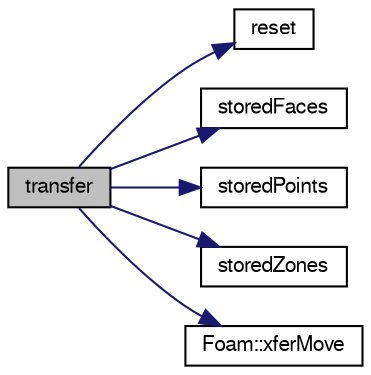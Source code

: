 digraph "transfer"
{
  bgcolor="transparent";
  edge [fontname="FreeSans",fontsize="10",labelfontname="FreeSans",labelfontsize="10"];
  node [fontname="FreeSans",fontsize="10",shape=record];
  rankdir="LR";
  Node1 [label="transfer",height=0.2,width=0.4,color="black", fillcolor="grey75", style="filled" fontcolor="black"];
  Node1 -> Node2 [color="midnightblue",fontsize="10",style="solid",fontname="FreeSans"];
  Node2 [label="reset",height=0.2,width=0.4,color="black",URL="$a04077.html#a1383acf87f03989d9a655a415d499403"];
  Node1 -> Node3 [color="midnightblue",fontsize="10",style="solid",fontname="FreeSans"];
  Node3 [label="storedFaces",height=0.2,width=0.4,color="black",URL="$a01422.html#aba1de32362845ea07612cbb52d6d19f0",tooltip="Non-const access to the faces. "];
  Node1 -> Node4 [color="midnightblue",fontsize="10",style="solid",fontname="FreeSans"];
  Node4 [label="storedPoints",height=0.2,width=0.4,color="black",URL="$a01422.html#a42d63b7b3dcf589fbe1c4cd2bc8e3d9b",tooltip="Non-const access to global points. "];
  Node1 -> Node5 [color="midnightblue",fontsize="10",style="solid",fontname="FreeSans"];
  Node5 [label="storedZones",height=0.2,width=0.4,color="black",URL="$a01422.html#aa4da19498e7e904ff22cf57fc8899360",tooltip="Non-const access to the zones. "];
  Node1 -> Node6 [color="midnightblue",fontsize="10",style="solid",fontname="FreeSans"];
  Node6 [label="Foam::xferMove",height=0.2,width=0.4,color="black",URL="$a10237.html#ae3ad39ee5ad896e6d3c0f137ecd12abb"];
}
